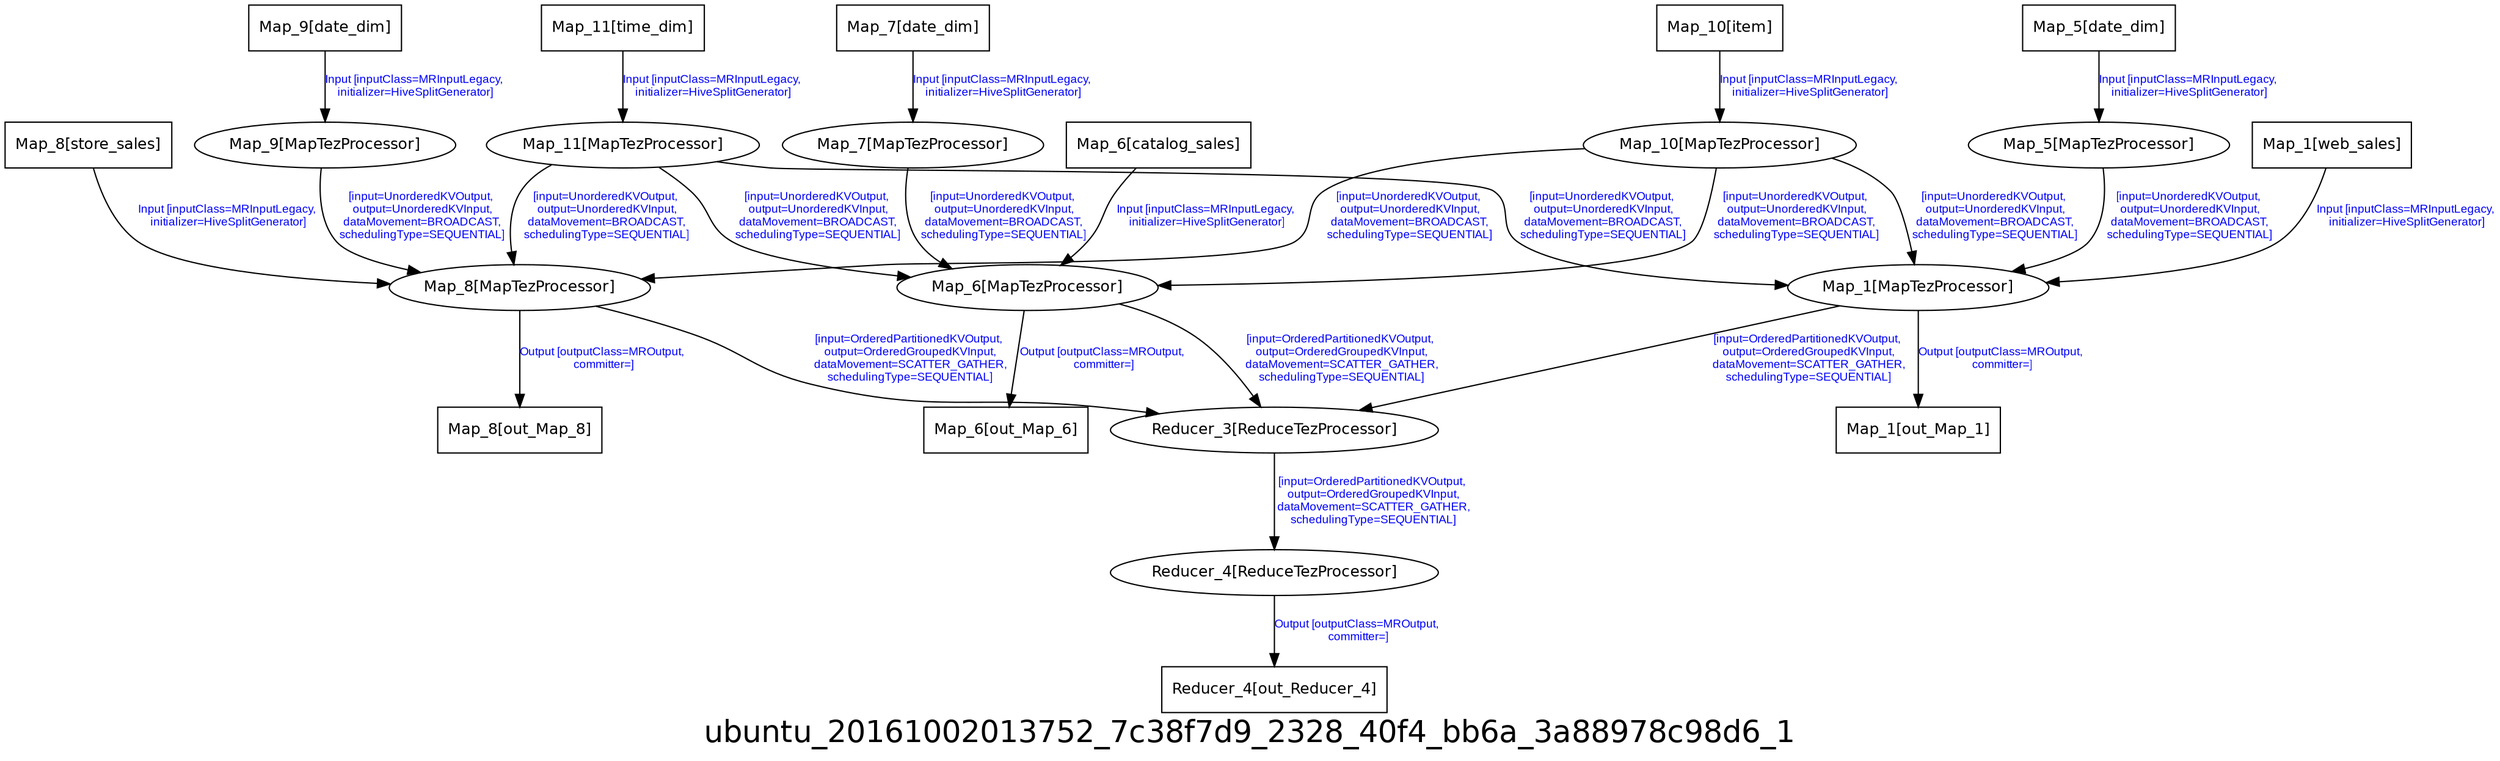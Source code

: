 digraph ubuntu_20161002013752_7c38f7d9_2328_40f4_bb6a_3a88978c98d6_1 {
graph [ label="ubuntu_20161002013752_7c38f7d9_2328_40f4_bb6a_3a88978c98d6_1", fontsize=24, fontname=Helvetica];
node [fontsize=12, fontname=Helvetica];
edge [fontsize=9, fontcolor=blue, fontname=Arial];
"ubuntu_20161002013752_7c38f7d9_2328_40f4_bb6a_3a88978c98d6_1.Map_6_catalog_sales" [ label = "Map_6[catalog_sales]", shape = "box" ];
"ubuntu_20161002013752_7c38f7d9_2328_40f4_bb6a_3a88978c98d6_1.Map_6_catalog_sales" -> "ubuntu_20161002013752_7c38f7d9_2328_40f4_bb6a_3a88978c98d6_1.Map_6" [ label = "Input [inputClass=MRInputLegacy,\n initializer=HiveSplitGenerator]" ];
"ubuntu_20161002013752_7c38f7d9_2328_40f4_bb6a_3a88978c98d6_1.Map_1_out_Map_1" [ label = "Map_1[out_Map_1]", shape = "box" ];
"ubuntu_20161002013752_7c38f7d9_2328_40f4_bb6a_3a88978c98d6_1.Map_7_date_dim" [ label = "Map_7[date_dim]", shape = "box" ];
"ubuntu_20161002013752_7c38f7d9_2328_40f4_bb6a_3a88978c98d6_1.Map_7_date_dim" -> "ubuntu_20161002013752_7c38f7d9_2328_40f4_bb6a_3a88978c98d6_1.Map_7" [ label = "Input [inputClass=MRInputLegacy,\n initializer=HiveSplitGenerator]" ];
"ubuntu_20161002013752_7c38f7d9_2328_40f4_bb6a_3a88978c98d6_1.Map_9_date_dim" [ label = "Map_9[date_dim]", shape = "box" ];
"ubuntu_20161002013752_7c38f7d9_2328_40f4_bb6a_3a88978c98d6_1.Map_9_date_dim" -> "ubuntu_20161002013752_7c38f7d9_2328_40f4_bb6a_3a88978c98d6_1.Map_9" [ label = "Input [inputClass=MRInputLegacy,\n initializer=HiveSplitGenerator]" ];
"ubuntu_20161002013752_7c38f7d9_2328_40f4_bb6a_3a88978c98d6_1.Map_9" [ label = "Map_9[MapTezProcessor]" ];
"ubuntu_20161002013752_7c38f7d9_2328_40f4_bb6a_3a88978c98d6_1.Map_9" -> "ubuntu_20161002013752_7c38f7d9_2328_40f4_bb6a_3a88978c98d6_1.Map_8" [ label = "[input=UnorderedKVOutput,\n output=UnorderedKVInput,\n dataMovement=BROADCAST,\n schedulingType=SEQUENTIAL]" ];
"ubuntu_20161002013752_7c38f7d9_2328_40f4_bb6a_3a88978c98d6_1.Map_8_out_Map_8" [ label = "Map_8[out_Map_8]", shape = "box" ];
"ubuntu_20161002013752_7c38f7d9_2328_40f4_bb6a_3a88978c98d6_1.Reducer_4_out_Reducer_4" [ label = "Reducer_4[out_Reducer_4]", shape = "box" ];
"ubuntu_20161002013752_7c38f7d9_2328_40f4_bb6a_3a88978c98d6_1.Map_5" [ label = "Map_5[MapTezProcessor]" ];
"ubuntu_20161002013752_7c38f7d9_2328_40f4_bb6a_3a88978c98d6_1.Map_5" -> "ubuntu_20161002013752_7c38f7d9_2328_40f4_bb6a_3a88978c98d6_1.Map_1" [ label = "[input=UnorderedKVOutput,\n output=UnorderedKVInput,\n dataMovement=BROADCAST,\n schedulingType=SEQUENTIAL]" ];
"ubuntu_20161002013752_7c38f7d9_2328_40f4_bb6a_3a88978c98d6_1.Map_11_time_dim" [ label = "Map_11[time_dim]", shape = "box" ];
"ubuntu_20161002013752_7c38f7d9_2328_40f4_bb6a_3a88978c98d6_1.Map_11_time_dim" -> "ubuntu_20161002013752_7c38f7d9_2328_40f4_bb6a_3a88978c98d6_1.Map_11" [ label = "Input [inputClass=MRInputLegacy,\n initializer=HiveSplitGenerator]" ];
"ubuntu_20161002013752_7c38f7d9_2328_40f4_bb6a_3a88978c98d6_1.Map_1" [ label = "Map_1[MapTezProcessor]" ];
"ubuntu_20161002013752_7c38f7d9_2328_40f4_bb6a_3a88978c98d6_1.Map_1" -> "ubuntu_20161002013752_7c38f7d9_2328_40f4_bb6a_3a88978c98d6_1.Map_1_out_Map_1" [ label = "Output [outputClass=MROutput,\n committer=]" ];
"ubuntu_20161002013752_7c38f7d9_2328_40f4_bb6a_3a88978c98d6_1.Map_1" -> "ubuntu_20161002013752_7c38f7d9_2328_40f4_bb6a_3a88978c98d6_1.Reducer_3" [ label = "[input=OrderedPartitionedKVOutput,\n output=OrderedGroupedKVInput,\n dataMovement=SCATTER_GATHER,\n schedulingType=SEQUENTIAL]" ];
"ubuntu_20161002013752_7c38f7d9_2328_40f4_bb6a_3a88978c98d6_1.Map_8_store_sales" [ label = "Map_8[store_sales]", shape = "box" ];
"ubuntu_20161002013752_7c38f7d9_2328_40f4_bb6a_3a88978c98d6_1.Map_8_store_sales" -> "ubuntu_20161002013752_7c38f7d9_2328_40f4_bb6a_3a88978c98d6_1.Map_8" [ label = "Input [inputClass=MRInputLegacy,\n initializer=HiveSplitGenerator]" ];
"ubuntu_20161002013752_7c38f7d9_2328_40f4_bb6a_3a88978c98d6_1.Map_11" [ label = "Map_11[MapTezProcessor]" ];
"ubuntu_20161002013752_7c38f7d9_2328_40f4_bb6a_3a88978c98d6_1.Map_11" -> "ubuntu_20161002013752_7c38f7d9_2328_40f4_bb6a_3a88978c98d6_1.Map_8" [ label = "[input=UnorderedKVOutput,\n output=UnorderedKVInput,\n dataMovement=BROADCAST,\n schedulingType=SEQUENTIAL]" ];
"ubuntu_20161002013752_7c38f7d9_2328_40f4_bb6a_3a88978c98d6_1.Map_11" -> "ubuntu_20161002013752_7c38f7d9_2328_40f4_bb6a_3a88978c98d6_1.Map_6" [ label = "[input=UnorderedKVOutput,\n output=UnorderedKVInput,\n dataMovement=BROADCAST,\n schedulingType=SEQUENTIAL]" ];
"ubuntu_20161002013752_7c38f7d9_2328_40f4_bb6a_3a88978c98d6_1.Map_11" -> "ubuntu_20161002013752_7c38f7d9_2328_40f4_bb6a_3a88978c98d6_1.Map_1" [ label = "[input=UnorderedKVOutput,\n output=UnorderedKVInput,\n dataMovement=BROADCAST,\n schedulingType=SEQUENTIAL]" ];
"ubuntu_20161002013752_7c38f7d9_2328_40f4_bb6a_3a88978c98d6_1.Map_1_web_sales" [ label = "Map_1[web_sales]", shape = "box" ];
"ubuntu_20161002013752_7c38f7d9_2328_40f4_bb6a_3a88978c98d6_1.Map_1_web_sales" -> "ubuntu_20161002013752_7c38f7d9_2328_40f4_bb6a_3a88978c98d6_1.Map_1" [ label = "Input [inputClass=MRInputLegacy,\n initializer=HiveSplitGenerator]" ];
"ubuntu_20161002013752_7c38f7d9_2328_40f4_bb6a_3a88978c98d6_1.Map_10_item" [ label = "Map_10[item]", shape = "box" ];
"ubuntu_20161002013752_7c38f7d9_2328_40f4_bb6a_3a88978c98d6_1.Map_10_item" -> "ubuntu_20161002013752_7c38f7d9_2328_40f4_bb6a_3a88978c98d6_1.Map_10" [ label = "Input [inputClass=MRInputLegacy,\n initializer=HiveSplitGenerator]" ];
"ubuntu_20161002013752_7c38f7d9_2328_40f4_bb6a_3a88978c98d6_1.Map_6_out_Map_6" [ label = "Map_6[out_Map_6]", shape = "box" ];
"ubuntu_20161002013752_7c38f7d9_2328_40f4_bb6a_3a88978c98d6_1.Map_6" [ label = "Map_6[MapTezProcessor]" ];
"ubuntu_20161002013752_7c38f7d9_2328_40f4_bb6a_3a88978c98d6_1.Map_6" -> "ubuntu_20161002013752_7c38f7d9_2328_40f4_bb6a_3a88978c98d6_1.Map_6_out_Map_6" [ label = "Output [outputClass=MROutput,\n committer=]" ];
"ubuntu_20161002013752_7c38f7d9_2328_40f4_bb6a_3a88978c98d6_1.Map_6" -> "ubuntu_20161002013752_7c38f7d9_2328_40f4_bb6a_3a88978c98d6_1.Reducer_3" [ label = "[input=OrderedPartitionedKVOutput,\n output=OrderedGroupedKVInput,\n dataMovement=SCATTER_GATHER,\n schedulingType=SEQUENTIAL]" ];
"ubuntu_20161002013752_7c38f7d9_2328_40f4_bb6a_3a88978c98d6_1.Map_7" [ label = "Map_7[MapTezProcessor]" ];
"ubuntu_20161002013752_7c38f7d9_2328_40f4_bb6a_3a88978c98d6_1.Map_7" -> "ubuntu_20161002013752_7c38f7d9_2328_40f4_bb6a_3a88978c98d6_1.Map_6" [ label = "[input=UnorderedKVOutput,\n output=UnorderedKVInput,\n dataMovement=BROADCAST,\n schedulingType=SEQUENTIAL]" ];
"ubuntu_20161002013752_7c38f7d9_2328_40f4_bb6a_3a88978c98d6_1.Reducer_3" [ label = "Reducer_3[ReduceTezProcessor]" ];
"ubuntu_20161002013752_7c38f7d9_2328_40f4_bb6a_3a88978c98d6_1.Reducer_3" -> "ubuntu_20161002013752_7c38f7d9_2328_40f4_bb6a_3a88978c98d6_1.Reducer_4" [ label = "[input=OrderedPartitionedKVOutput,\n output=OrderedGroupedKVInput,\n dataMovement=SCATTER_GATHER,\n schedulingType=SEQUENTIAL]" ];
"ubuntu_20161002013752_7c38f7d9_2328_40f4_bb6a_3a88978c98d6_1.Reducer_4" [ label = "Reducer_4[ReduceTezProcessor]" ];
"ubuntu_20161002013752_7c38f7d9_2328_40f4_bb6a_3a88978c98d6_1.Reducer_4" -> "ubuntu_20161002013752_7c38f7d9_2328_40f4_bb6a_3a88978c98d6_1.Reducer_4_out_Reducer_4" [ label = "Output [outputClass=MROutput,\n committer=]" ];
"ubuntu_20161002013752_7c38f7d9_2328_40f4_bb6a_3a88978c98d6_1.Map_8" [ label = "Map_8[MapTezProcessor]" ];
"ubuntu_20161002013752_7c38f7d9_2328_40f4_bb6a_3a88978c98d6_1.Map_8" -> "ubuntu_20161002013752_7c38f7d9_2328_40f4_bb6a_3a88978c98d6_1.Map_8_out_Map_8" [ label = "Output [outputClass=MROutput,\n committer=]" ];
"ubuntu_20161002013752_7c38f7d9_2328_40f4_bb6a_3a88978c98d6_1.Map_8" -> "ubuntu_20161002013752_7c38f7d9_2328_40f4_bb6a_3a88978c98d6_1.Reducer_3" [ label = "[input=OrderedPartitionedKVOutput,\n output=OrderedGroupedKVInput,\n dataMovement=SCATTER_GATHER,\n schedulingType=SEQUENTIAL]" ];
"ubuntu_20161002013752_7c38f7d9_2328_40f4_bb6a_3a88978c98d6_1.Map_5_date_dim" [ label = "Map_5[date_dim]", shape = "box" ];
"ubuntu_20161002013752_7c38f7d9_2328_40f4_bb6a_3a88978c98d6_1.Map_5_date_dim" -> "ubuntu_20161002013752_7c38f7d9_2328_40f4_bb6a_3a88978c98d6_1.Map_5" [ label = "Input [inputClass=MRInputLegacy,\n initializer=HiveSplitGenerator]" ];
"ubuntu_20161002013752_7c38f7d9_2328_40f4_bb6a_3a88978c98d6_1.Map_10" [ label = "Map_10[MapTezProcessor]" ];
"ubuntu_20161002013752_7c38f7d9_2328_40f4_bb6a_3a88978c98d6_1.Map_10" -> "ubuntu_20161002013752_7c38f7d9_2328_40f4_bb6a_3a88978c98d6_1.Map_8" [ label = "[input=UnorderedKVOutput,\n output=UnorderedKVInput,\n dataMovement=BROADCAST,\n schedulingType=SEQUENTIAL]" ];
"ubuntu_20161002013752_7c38f7d9_2328_40f4_bb6a_3a88978c98d6_1.Map_10" -> "ubuntu_20161002013752_7c38f7d9_2328_40f4_bb6a_3a88978c98d6_1.Map_6" [ label = "[input=UnorderedKVOutput,\n output=UnorderedKVInput,\n dataMovement=BROADCAST,\n schedulingType=SEQUENTIAL]" ];
"ubuntu_20161002013752_7c38f7d9_2328_40f4_bb6a_3a88978c98d6_1.Map_10" -> "ubuntu_20161002013752_7c38f7d9_2328_40f4_bb6a_3a88978c98d6_1.Map_1" [ label = "[input=UnorderedKVOutput,\n output=UnorderedKVInput,\n dataMovement=BROADCAST,\n schedulingType=SEQUENTIAL]" ];
}
